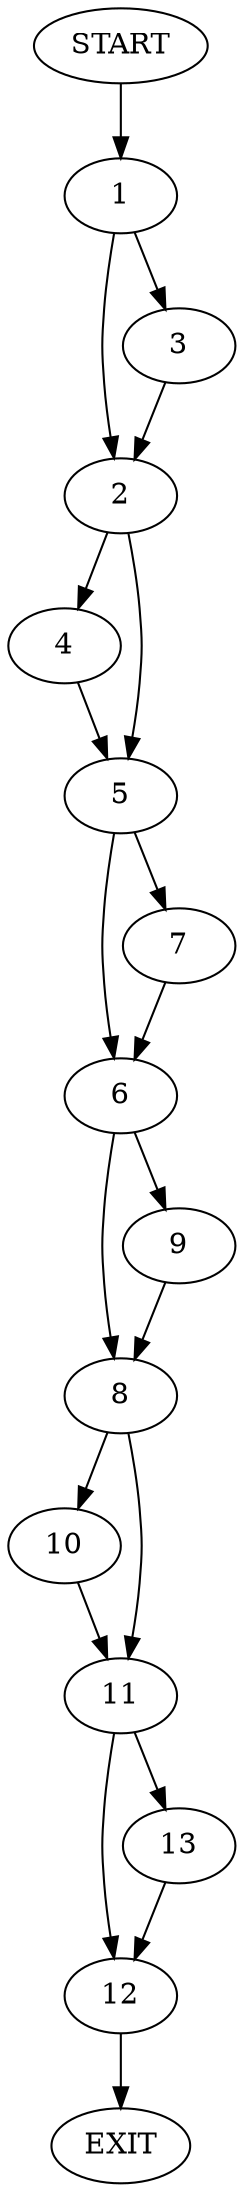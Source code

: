 digraph {
0 [label="START"]
14 [label="EXIT"]
0 -> 1
1 -> 2
1 -> 3
3 -> 2
2 -> 4
2 -> 5
5 -> 6
5 -> 7
4 -> 5
7 -> 6
6 -> 8
6 -> 9
9 -> 8
8 -> 10
8 -> 11
10 -> 11
11 -> 12
11 -> 13
12 -> 14
13 -> 12
}
